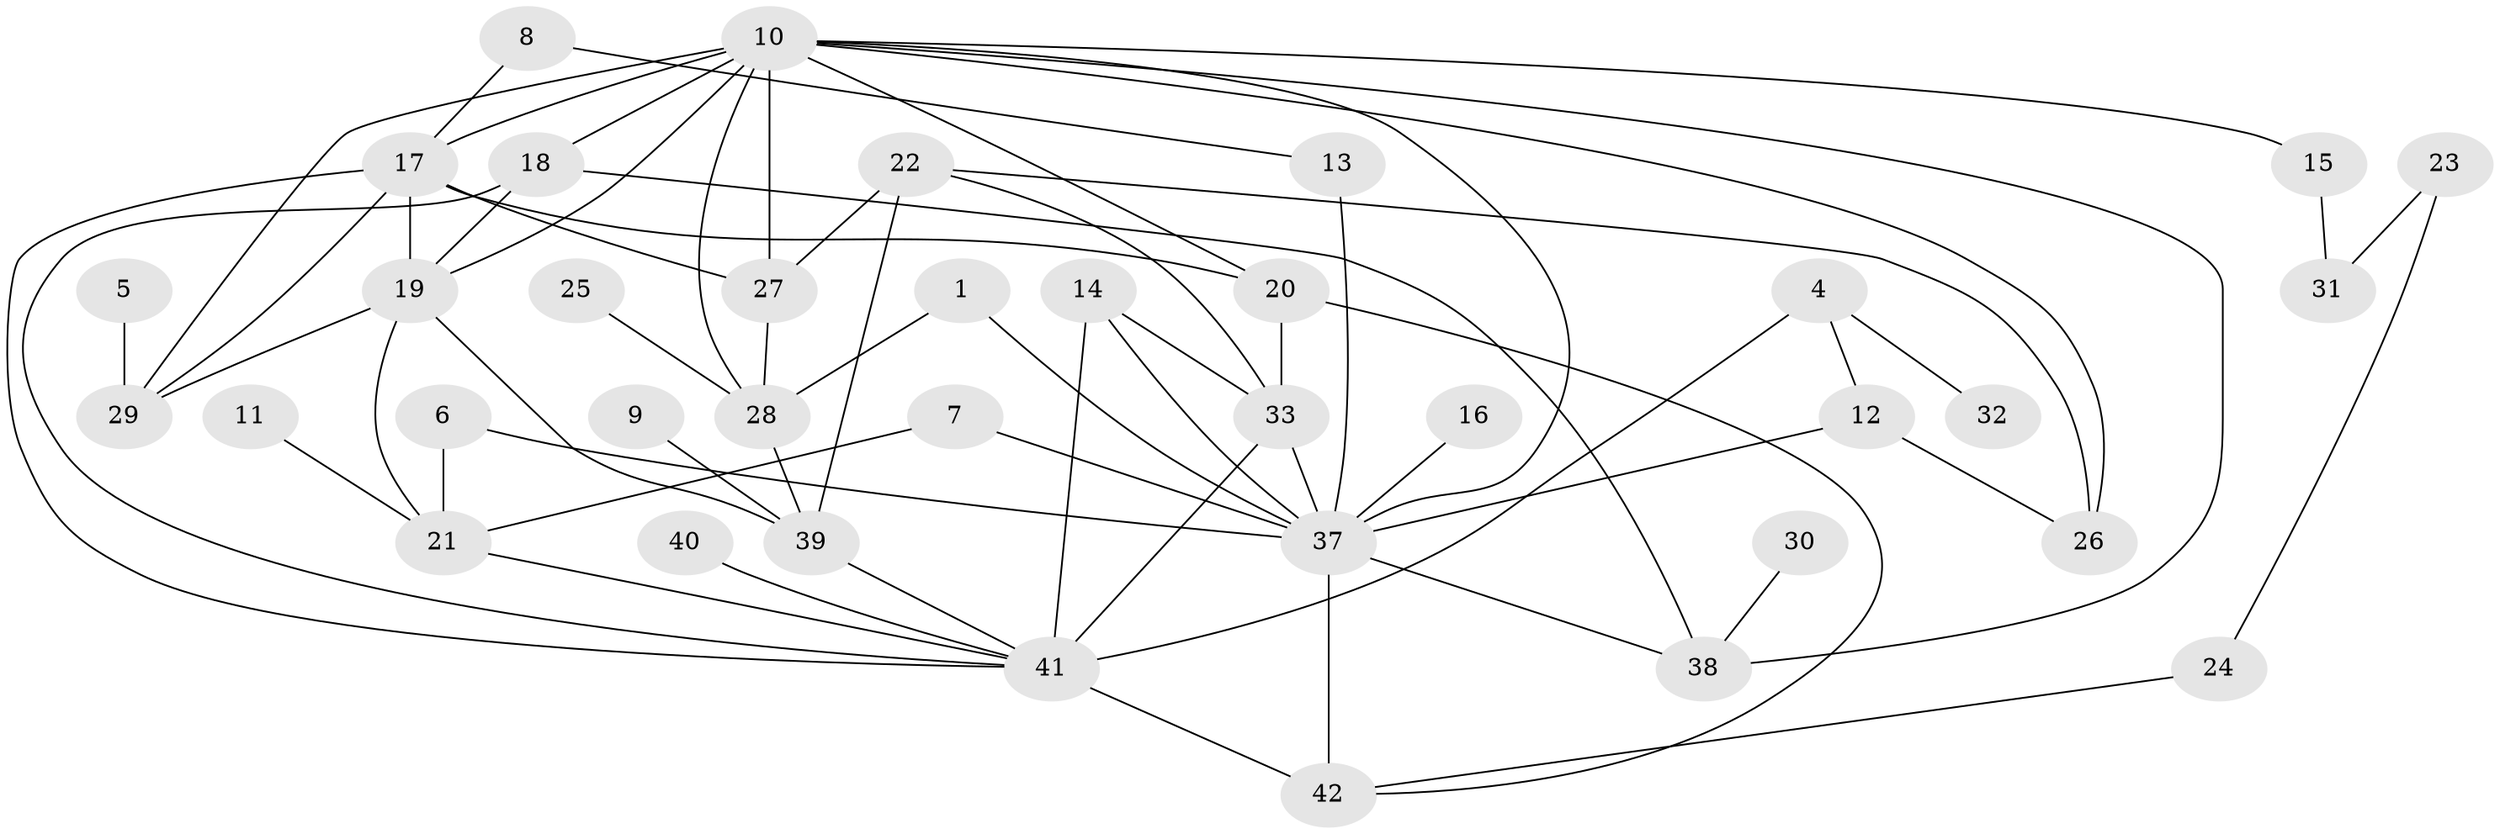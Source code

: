// original degree distribution, {2: 0.2261904761904762, 5: 0.08333333333333333, 3: 0.23809523809523808, 4: 0.11904761904761904, 0: 0.03571428571428571, 1: 0.23809523809523808, 6: 0.047619047619047616, 9: 0.011904761904761904}
// Generated by graph-tools (version 1.1) at 2025/25/03/09/25 03:25:12]
// undirected, 37 vertices, 65 edges
graph export_dot {
graph [start="1"]
  node [color=gray90,style=filled];
  1;
  4;
  5;
  6;
  7;
  8;
  9;
  10;
  11;
  12;
  13;
  14;
  15;
  16;
  17;
  18;
  19;
  20;
  21;
  22;
  23;
  24;
  25;
  26;
  27;
  28;
  29;
  30;
  31;
  32;
  33;
  37;
  38;
  39;
  40;
  41;
  42;
  1 -- 28 [weight=1.0];
  1 -- 37 [weight=1.0];
  4 -- 12 [weight=1.0];
  4 -- 32 [weight=1.0];
  4 -- 41 [weight=2.0];
  5 -- 29 [weight=1.0];
  6 -- 21 [weight=1.0];
  6 -- 37 [weight=1.0];
  7 -- 21 [weight=1.0];
  7 -- 37 [weight=1.0];
  8 -- 13 [weight=1.0];
  8 -- 17 [weight=1.0];
  9 -- 39 [weight=1.0];
  10 -- 15 [weight=1.0];
  10 -- 17 [weight=1.0];
  10 -- 18 [weight=1.0];
  10 -- 19 [weight=1.0];
  10 -- 20 [weight=1.0];
  10 -- 26 [weight=1.0];
  10 -- 27 [weight=1.0];
  10 -- 28 [weight=1.0];
  10 -- 29 [weight=1.0];
  10 -- 37 [weight=1.0];
  10 -- 38 [weight=1.0];
  11 -- 21 [weight=1.0];
  12 -- 26 [weight=1.0];
  12 -- 37 [weight=1.0];
  13 -- 37 [weight=1.0];
  14 -- 33 [weight=1.0];
  14 -- 37 [weight=1.0];
  14 -- 41 [weight=1.0];
  15 -- 31 [weight=1.0];
  16 -- 37 [weight=1.0];
  17 -- 19 [weight=2.0];
  17 -- 20 [weight=1.0];
  17 -- 27 [weight=1.0];
  17 -- 29 [weight=1.0];
  17 -- 41 [weight=1.0];
  18 -- 19 [weight=1.0];
  18 -- 38 [weight=1.0];
  18 -- 41 [weight=1.0];
  19 -- 21 [weight=1.0];
  19 -- 29 [weight=1.0];
  19 -- 39 [weight=1.0];
  20 -- 33 [weight=2.0];
  20 -- 42 [weight=1.0];
  21 -- 41 [weight=1.0];
  22 -- 26 [weight=1.0];
  22 -- 27 [weight=1.0];
  22 -- 33 [weight=1.0];
  22 -- 39 [weight=1.0];
  23 -- 24 [weight=1.0];
  23 -- 31 [weight=1.0];
  24 -- 42 [weight=1.0];
  25 -- 28 [weight=1.0];
  27 -- 28 [weight=1.0];
  28 -- 39 [weight=1.0];
  30 -- 38 [weight=1.0];
  33 -- 37 [weight=2.0];
  33 -- 41 [weight=1.0];
  37 -- 38 [weight=2.0];
  37 -- 42 [weight=1.0];
  39 -- 41 [weight=1.0];
  40 -- 41 [weight=1.0];
  41 -- 42 [weight=2.0];
}
